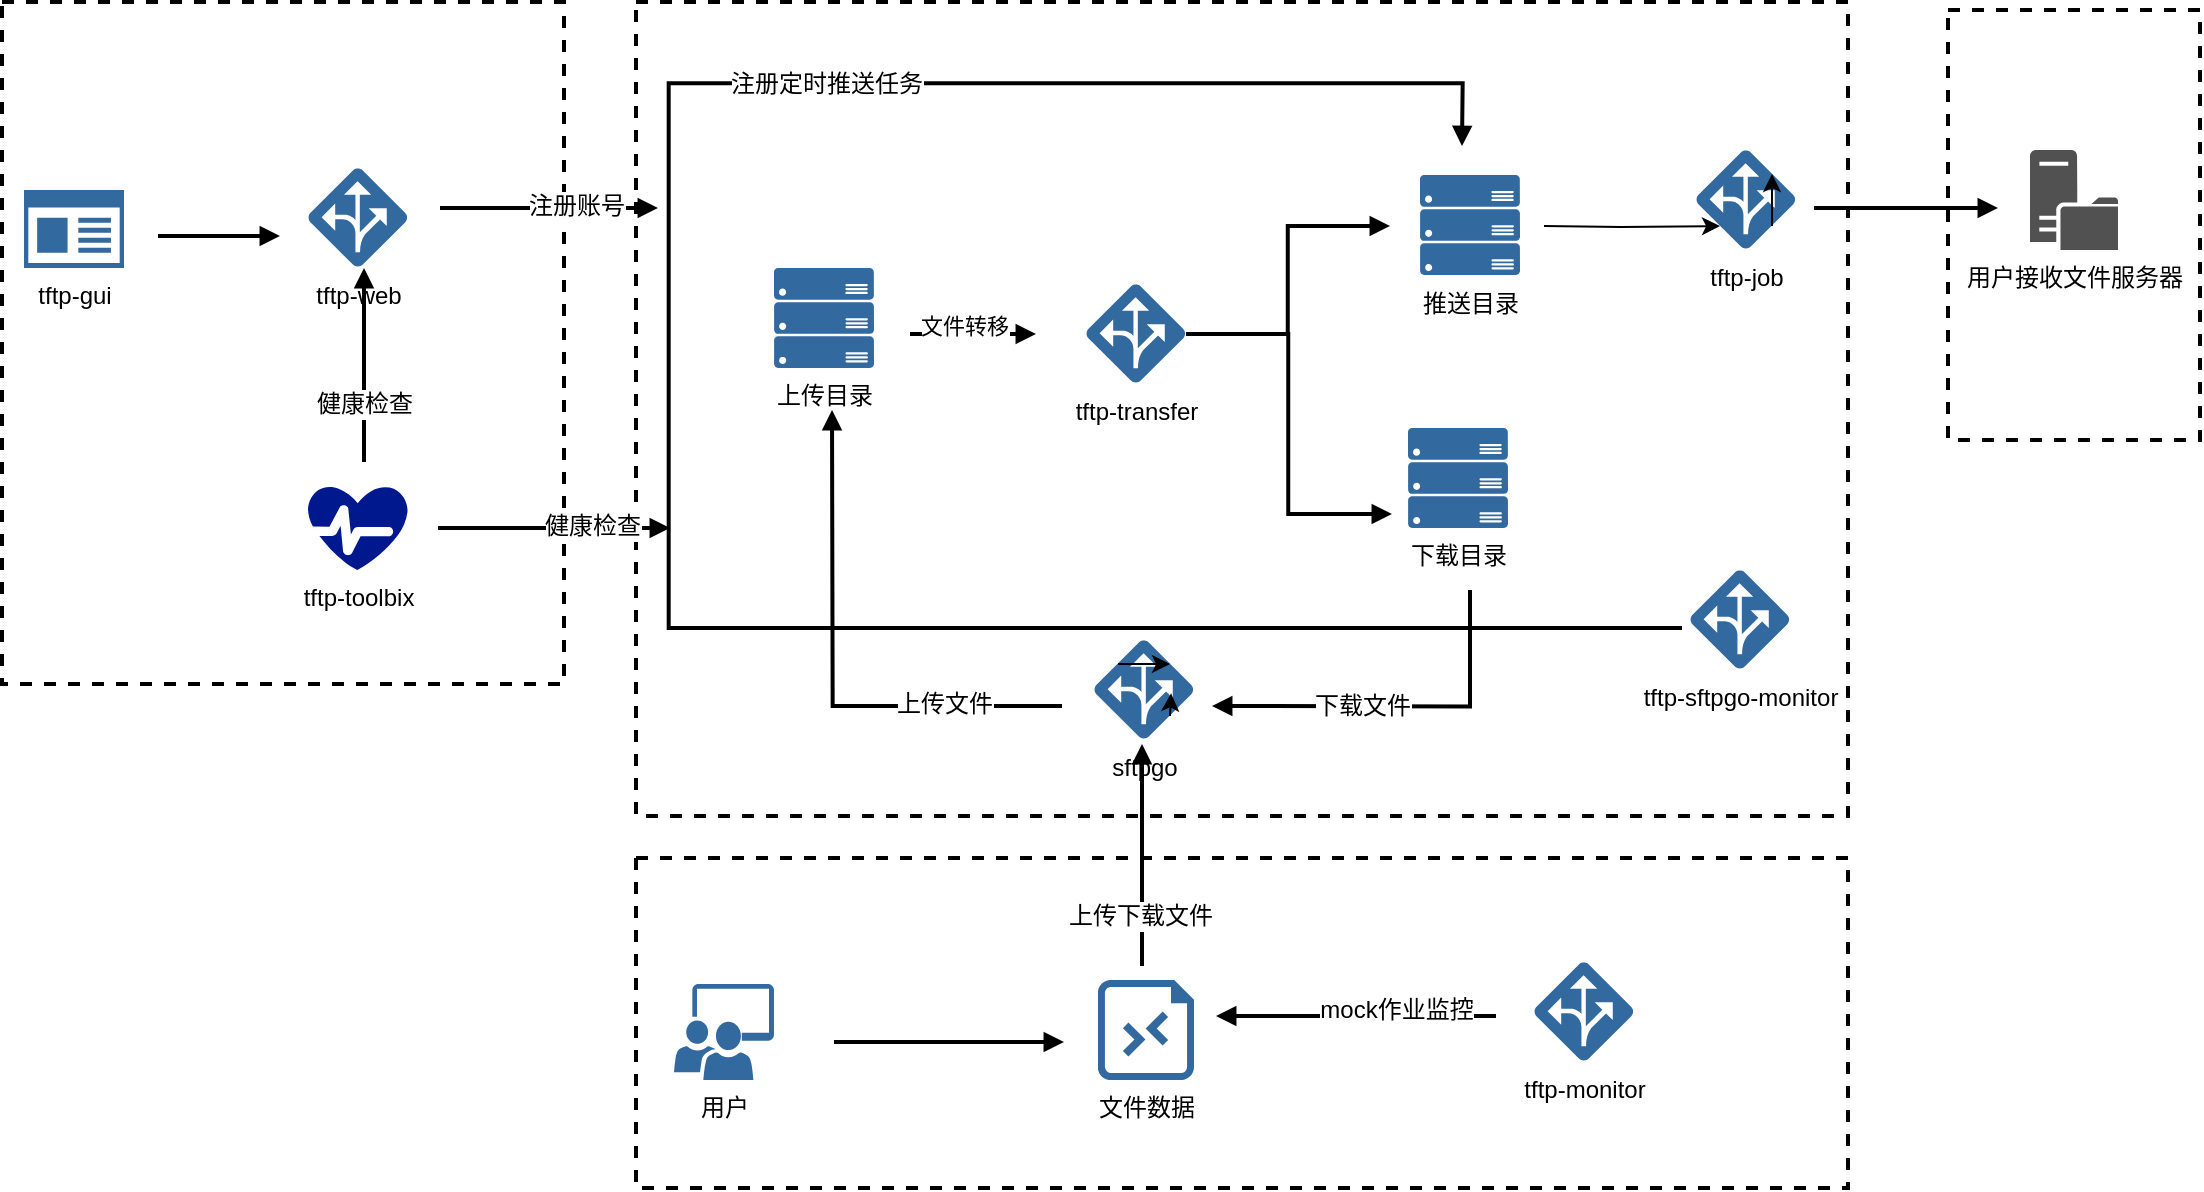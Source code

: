 <mxfile version="24.7.12">
  <diagram name="Page-1" id="XfQnMjo7J4mWLPELLFrW">
    <mxGraphModel dx="1620" dy="823" grid="0" gridSize="10" guides="1" tooltips="1" connect="1" arrows="1" fold="1" page="1" pageScale="1" pageWidth="827" pageHeight="1169" math="0" shadow="0">
      <root>
        <mxCell id="0" />
        <mxCell id="1" parent="0" />
        <UserObject label="" tags="Background" id="nstGioj7b0INnl22QBqY-7">
          <mxCell style="vsdxID=1;fillColor=#FFFFFF;gradientColor=none;shape=stencil(nZBRDoQgDERP03+WHsHFe5iISyOCQdT19kIaIxq//Jtp3zTpAFaTaUYNUkwx+F6v1EYD+AUpyRkdKCYFqACrzgf9C352LfuxyWRWg1/yhT/nRE5IsZWuZtCSK8CPeI0e/hF+jV7AJM4PO7KWCyr390bSiNtEtQM=);dashed=1;strokeColor=#000000;strokeWidth=2;spacingTop=-3;spacingBottom=-3;spacingLeft=-3;spacingRight=-3;points=[];labelBackgroundColor=none;rounded=0;html=1;whiteSpace=wrap;" vertex="1" parent="1">
            <mxGeometry x="356" y="15" width="606" height="407" as="geometry" />
          </mxCell>
        </UserObject>
        <UserObject label="" tags="Background" id="nstGioj7b0INnl22QBqY-8">
          <mxCell style="vsdxID=2;fillColor=#FFFFFF;gradientColor=none;shape=stencil(nZBRDoQgDERP03+WHsHFe5iISyOCQdT19kIaIxq//Jtp3zTpAFaTaUYNUkwx+F6v1EYD+AUpyRkdKCYFqACrzgf9C352LfuxyWRWg1/yhT/nRE5IsZWuZtCSK8CPeI0e/hF+jV7AJM4PO7KWCyr390bSiNtEtQM=);dashed=1;strokeColor=#000000;strokeWidth=2;spacingTop=-3;spacingBottom=-3;spacingLeft=-3;spacingRight=-3;points=[];labelBackgroundColor=none;rounded=0;html=1;whiteSpace=wrap;" vertex="1" parent="1">
            <mxGeometry x="1012" y="19" width="126" height="215" as="geometry" />
          </mxCell>
        </UserObject>
        <UserObject label="" tags="Background" id="nstGioj7b0INnl22QBqY-9">
          <mxCell style="vsdxID=3;fillColor=#FFFFFF;gradientColor=none;shape=stencil(nZBRDoQgDERP03+WHsHFe5iISyOCQdT19kIaIxq//Jtp3zTpAFaTaUYNUkwx+F6v1EYD+AUpyRkdKCYFqACrzgf9C352LfuxyWRWg1/yhT/nRE5IsZWuZtCSK8CPeI0e/hF+jV7AJM4PO7KWCyr390bSiNtEtQM=);dashed=1;strokeColor=#000000;strokeWidth=2;spacingTop=-3;spacingBottom=-3;spacingLeft=-3;spacingRight=-3;points=[];labelBackgroundColor=none;rounded=0;html=1;whiteSpace=wrap;" vertex="1" parent="1">
            <mxGeometry x="356" y="443" width="606" height="165" as="geometry" />
          </mxCell>
        </UserObject>
        <UserObject label="" tags="Background" id="nstGioj7b0INnl22QBqY-10">
          <mxCell style="vsdxID=4;fillColor=#FFFFFF;gradientColor=none;shape=stencil(nZBRDoQgDERP03+WHsHFe5iISyOCQdT19kIaIxq//Jtp3zTpAFaTaUYNUkwx+F6v1EYD+AUpyRkdKCYFqACrzgf9C352LfuxyWRWg1/yhT/nRE5IsZWuZtCSK8CPeI0e/hF+jV7AJM4PO7KWCyr390bSiNtEtQM=);dashed=1;strokeColor=#000000;strokeWidth=2;spacingTop=-3;spacingBottom=-3;spacingLeft=-3;spacingRight=-3;points=[];labelBackgroundColor=none;rounded=0;html=1;whiteSpace=wrap;" vertex="1" parent="1">
            <mxGeometry x="39" y="15" width="281" height="341" as="geometry" />
          </mxCell>
        </UserObject>
        <UserObject label="" tags="Background" id="nstGioj7b0INnl22QBqY-26">
          <mxCell style="vsdxID=20;edgeStyle=none;startArrow=none;endArrow=block;startSize=5;endSize=5;strokeWidth=2;spacingTop=0;spacingBottom=0;spacingLeft=0;spacingRight=0;verticalAlign=middle;html=1;labelBackgroundColor=#ffffff;rounded=0;" edge="1" parent="1">
            <mxGeometry relative="1" as="geometry">
              <mxPoint x="-31" y="102" as="offset" />
              <Array as="points">
                <mxPoint x="523.2" y="181" />
                <mxPoint x="523.2" y="181" />
              </Array>
              <mxPoint x="493" y="181" as="sourcePoint" />
              <mxPoint x="556" y="181" as="targetPoint" />
            </mxGeometry>
          </mxCell>
        </UserObject>
        <mxCell id="nstGioj7b0INnl22QBqY-73" value="文件转移" style="edgeLabel;html=1;align=center;verticalAlign=middle;resizable=0;points=[];" vertex="1" connectable="0" parent="nstGioj7b0INnl22QBqY-26">
          <mxGeometry x="-0.143" y="4" relative="1" as="geometry">
            <mxPoint as="offset" />
          </mxGeometry>
        </mxCell>
        <UserObject label="&lt;div style=&quot;font-size: 1px&quot;&gt;&lt;p style=&quot;text-align:center;margin-left:0;margin-right:0;margin-top:0px;margin-bottom:0px;text-indent:0;vertical-align:middle;direction:ltr;&quot;&gt;&lt;font style=&quot;font-size:12px;font-family:0;color:#000000;direction:ltr;letter-spacing:0px;line-height:120%;opacity:1&quot;&gt;下载文件&lt;/font&gt;&lt;/p&gt;&lt;/div&gt;" tags="Background" id="nstGioj7b0INnl22QBqY-27">
          <mxCell style="vsdxID=21;edgeStyle=none;startArrow=none;endArrow=block;startSize=5;endSize=5;strokeWidth=2;spacingTop=0;spacingBottom=0;spacingLeft=0;spacingRight=0;verticalAlign=middle;html=1;labelBackgroundColor=#ffffff;rounded=0;align=center;" edge="1" parent="1">
            <mxGeometry relative="1" as="geometry">
              <mxPoint x="-19" as="offset" />
              <Array as="points">
                <mxPoint x="773" y="367.25" />
              </Array>
              <mxPoint x="773" y="309" as="sourcePoint" />
              <mxPoint x="644" y="367" as="targetPoint" />
            </mxGeometry>
          </mxCell>
        </UserObject>
        <UserObject label="&lt;div style=&quot;font-size: 1px&quot;&gt;&lt;p style=&quot;text-align:center;margin-left:0;margin-right:0;margin-top:0px;margin-bottom:0px;text-indent:0;vertical-align:middle;direction:ltr;&quot;&gt;&lt;font style=&quot;font-size:12px;font-family:0;color:#000000;direction:ltr;letter-spacing:0px;line-height:120%;opacity:1&quot;&gt;mock作业监控&lt;/font&gt;&lt;/p&gt;&lt;/div&gt;" tags="Background" id="nstGioj7b0INnl22QBqY-28">
          <mxCell style="vsdxID=22;edgeStyle=none;startArrow=none;endArrow=block;startSize=5;endSize=5;strokeWidth=2;spacingTop=0;spacingBottom=0;spacingLeft=0;spacingRight=0;verticalAlign=middle;html=1;labelBackgroundColor=#ffffff;rounded=0;align=center;" edge="1" parent="1">
            <mxGeometry relative="1" as="geometry">
              <mxPoint x="20" y="-3" as="offset" />
              <Array as="points">
                <mxPoint x="714.69" y="522" />
                <mxPoint x="714.69" y="522" />
              </Array>
              <mxPoint x="786" y="522" as="sourcePoint" />
              <mxPoint x="646" y="522" as="targetPoint" />
            </mxGeometry>
          </mxCell>
        </UserObject>
        <UserObject label="" tags="Background" id="nstGioj7b0INnl22QBqY-29">
          <mxCell style="vsdxID=26;edgeStyle=none;startArrow=none;endArrow=block;startSize=5;endSize=5;strokeWidth=2;spacingTop=0;spacingBottom=0;spacingLeft=0;spacingRight=0;verticalAlign=middle;html=1;labelBackgroundColor=#ffffff;rounded=0;" edge="1" parent="1">
            <mxGeometry relative="1" as="geometry">
              <mxPoint x="-52" y="146" as="offset" />
              <Array as="points">
                <mxPoint x="682.13" y="181" />
                <mxPoint x="682.13" y="271" />
              </Array>
              <mxPoint x="631" y="181" as="sourcePoint" />
              <mxPoint x="734" y="271" as="targetPoint" />
            </mxGeometry>
          </mxCell>
        </UserObject>
        <UserObject label="&lt;div style=&quot;font-size: 1px&quot;&gt;&lt;p style=&quot;text-align:center;margin-left:0;margin-right:0;margin-top:0px;margin-bottom:0px;text-indent:0;vertical-align:middle;direction:ltr;&quot;&gt;&lt;font style=&quot;font-size:12px;font-family:0;color:#000000;direction:ltr;letter-spacing:0px;line-height:120%;opacity:1&quot;&gt;上传文件&lt;/font&gt;&lt;/p&gt;&lt;/div&gt;" tags="Background" id="nstGioj7b0INnl22QBqY-30">
          <mxCell style="vsdxID=30;edgeStyle=none;startArrow=none;endArrow=block;startSize=5;endSize=5;strokeWidth=2;spacingTop=0;spacingBottom=0;spacingLeft=0;spacingRight=0;verticalAlign=middle;html=1;labelBackgroundColor=#ffffff;rounded=0;align=center;" edge="1" parent="1">
            <mxGeometry relative="1" as="geometry">
              <mxPoint x="56" y="16" as="offset" />
              <Array as="points">
                <mxPoint x="454.33" y="367" />
              </Array>
              <mxPoint x="569" y="367" as="sourcePoint" />
              <mxPoint x="454" y="219" as="targetPoint" />
            </mxGeometry>
          </mxCell>
        </UserObject>
        <UserObject label="&lt;div style=&quot;font-size: 1px&quot;&gt;&lt;p style=&quot;text-align:center;margin-left:0;margin-right:0;margin-top:0px;margin-bottom:0px;text-indent:0;vertical-align:middle;direction:ltr;&quot;&gt;&lt;font style=&quot;font-size:12px;font-family:0;color:#000000;direction:ltr;letter-spacing:0px;line-height:120%;opacity:1&quot;&gt;上传下载文件&lt;/font&gt;&lt;/p&gt;&lt;/div&gt;" tags="Background" id="nstGioj7b0INnl22QBqY-31">
          <mxCell style="vsdxID=23;edgeStyle=none;startArrow=none;endArrow=block;startSize=5;endSize=5;strokeWidth=2;spacingTop=0;spacingBottom=0;spacingLeft=0;spacingRight=0;verticalAlign=middle;html=1;labelBackgroundColor=#ffffff;rounded=0;align=center;exitX=0.506;exitY=0;exitDx=0;exitDy=0;exitPerimeter=0;entryX=0.506;entryY=1;entryDx=0;entryDy=0;entryPerimeter=0;" edge="1" parent="1">
            <mxGeometry relative="1" as="geometry">
              <mxPoint x="-1" y="30" as="offset" />
              <Array as="points">
                <mxPoint x="609" y="441.75" />
                <mxPoint x="609" y="441.75" />
              </Array>
              <mxPoint x="609.0" y="497" as="sourcePoint" />
              <mxPoint x="609.0" y="386" as="targetPoint" />
            </mxGeometry>
          </mxCell>
        </UserObject>
        <UserObject label="" tags="Background" id="nstGioj7b0INnl22QBqY-33">
          <mxCell style="vsdxID=25;edgeStyle=none;startArrow=none;endArrow=block;startSize=5;endSize=5;strokeWidth=2;spacingTop=0;spacingBottom=0;spacingLeft=0;spacingRight=0;verticalAlign=middle;html=1;labelBackgroundColor=#ffffff;rounded=0;exitX=1;exitY=0.662;exitDx=0;exitDy=0;exitPerimeter=0;entryX=0;entryY=0.5;entryDx=0;entryDy=0;entryPerimeter=0;" edge="1" parent="1">
            <mxGeometry relative="1" as="geometry">
              <mxPoint x="-58" y="102" as="offset" />
              <Array as="points">
                <mxPoint x="511.35" y="535" />
                <mxPoint x="511.35" y="535" />
              </Array>
              <mxPoint x="455" y="535" as="sourcePoint" />
              <mxPoint x="570" y="535" as="targetPoint" />
            </mxGeometry>
          </mxCell>
        </UserObject>
        <mxCell id="nstGioj7b0INnl22QBqY-34" vertex="1" parent="1">
          <mxGeometry x="367" y="118" as="geometry" />
        </mxCell>
        <UserObject label="&lt;div style=&quot;font-size: 1px&quot;&gt;&lt;p style=&quot;text-align:center;margin-left:0;margin-right:0;margin-top:0px;margin-bottom:0px;text-indent:0;vertical-align:middle;direction:ltr;&quot;&gt;&lt;font style=&quot;font-size:12px;font-family:0;color:#000000;direction:ltr;letter-spacing:0px;line-height:120%;opacity:1&quot;&gt;注册账号&lt;/font&gt;&lt;/p&gt;&lt;/div&gt;" tags="Background" id="nstGioj7b0INnl22QBqY-35">
          <mxCell style="vsdxID=27;edgeStyle=none;startArrow=none;endArrow=block;startSize=5;endSize=5;strokeWidth=2;spacingTop=0;spacingBottom=0;spacingLeft=0;spacingRight=0;verticalAlign=middle;html=1;labelBackgroundColor=#ffffff;rounded=0;align=center;exitX=1;exitY=0.538;exitDx=0;exitDy=0;exitPerimeter=0;" edge="1" parent="1" target="nstGioj7b0INnl22QBqY-34">
            <mxGeometry relative="1" as="geometry">
              <mxPoint x="13" y="-1" as="offset" />
              <Array as="points">
                <mxPoint x="311.16" y="118" />
                <mxPoint x="311.16" y="118" />
              </Array>
              <mxPoint x="258" y="118.0" as="sourcePoint" />
            </mxGeometry>
          </mxCell>
        </UserObject>
        <mxCell id="nstGioj7b0INnl22QBqY-36" vertex="1" parent="1">
          <mxGeometry x="631" y="181" as="geometry" />
        </mxCell>
        <UserObject label="" tags="Background" id="nstGioj7b0INnl22QBqY-37">
          <mxCell style="vsdxID=28;edgeStyle=none;startArrow=none;endArrow=block;startSize=5;endSize=5;strokeWidth=2;spacingTop=0;spacingBottom=0;spacingLeft=0;spacingRight=0;verticalAlign=middle;html=1;labelBackgroundColor=#ffffff;rounded=0;entryX=0;entryY=0.5;entryDx=0;entryDy=0;entryPerimeter=0;" edge="1" parent="1" source="nstGioj7b0INnl22QBqY-36">
            <mxGeometry relative="1" as="geometry">
              <mxPoint x="-51" y="74" as="offset" />
              <Array as="points">
                <mxPoint x="681.88" y="181" />
                <mxPoint x="681.88" y="127" />
              </Array>
              <mxPoint x="733" y="127" as="targetPoint" />
            </mxGeometry>
          </mxCell>
        </UserObject>
        <mxCell id="nstGioj7b0INnl22QBqY-38" vertex="1" parent="1">
          <mxGeometry x="1037" y="118" as="geometry" />
        </mxCell>
        <UserObject label="" tags="Background" id="nstGioj7b0INnl22QBqY-39">
          <mxCell style="vsdxID=29;edgeStyle=none;startArrow=none;endArrow=block;startSize=5;endSize=5;strokeWidth=2;spacingTop=0;spacingBottom=0;spacingLeft=0;spacingRight=0;verticalAlign=middle;html=1;labelBackgroundColor=#ffffff;rounded=0;exitX=1;exitY=0.538;exitDx=0;exitDy=0;exitPerimeter=0;" edge="1" parent="1" target="nstGioj7b0INnl22QBqY-38">
            <mxGeometry relative="1" as="geometry">
              <mxPoint x="-46" y="102" as="offset" />
              <Array as="points">
                <mxPoint x="988.24" y="118" />
                <mxPoint x="988.24" y="118" />
              </Array>
              <mxPoint x="945" y="118.0" as="sourcePoint" />
            </mxGeometry>
          </mxCell>
        </UserObject>
        <mxCell id="nstGioj7b0INnl22QBqY-40" vertex="1" parent="1">
          <mxGeometry x="879" y="328" as="geometry" />
        </mxCell>
        <UserObject label="&lt;div style=&quot;font-size: 1px&quot;&gt;&lt;p style=&quot;text-align:center;margin-left:0;margin-right:0;margin-top:0px;margin-bottom:0px;text-indent:0;vertical-align:middle;direction:ltr;&quot;&gt;&lt;font style=&quot;font-size:12px;font-family:0;color:#000000;direction:ltr;letter-spacing:0px;line-height:120%;opacity:1&quot;&gt;注册定时推送任务&lt;br/&gt;&lt;/font&gt;&lt;/p&gt;&lt;/div&gt;" tags="Background" id="nstGioj7b0INnl22QBqY-41">
          <mxCell style="vsdxID=31;edgeStyle=none;startArrow=none;endArrow=block;startSize=5;endSize=5;strokeWidth=2;spacingTop=0;spacingBottom=0;spacingLeft=0;spacingRight=0;verticalAlign=middle;html=1;labelBackgroundColor=#ffffff;rounded=0;align=center;entryX=0.468;entryY=0;entryDx=0;entryDy=0;entryPerimeter=0;" edge="1" parent="1" source="nstGioj7b0INnl22QBqY-40">
            <mxGeometry relative="1" as="geometry">
              <mxPoint x="79" y="-175" as="offset" />
              <Array as="points">
                <mxPoint x="372.34" y="328" />
                <mxPoint x="372.34" y="55.67" />
                <mxPoint x="769.33" y="55.67" />
              </Array>
              <mxPoint x="769" y="87" as="targetPoint" />
            </mxGeometry>
          </mxCell>
        </UserObject>
        <mxCell id="nstGioj7b0INnl22QBqY-42" vertex="1" parent="1">
          <mxGeometry x="373" y="278" as="geometry" />
        </mxCell>
        <UserObject label="&lt;div style=&quot;font-size: 1px&quot;&gt;&lt;p style=&quot;text-align:center;margin-left:0;margin-right:0;margin-top:0px;margin-bottom:0px;text-indent:0;vertical-align:middle;direction:ltr;&quot;&gt;&lt;font style=&quot;font-size:12px;font-family:0;color:#000000;direction:ltr;letter-spacing:0px;line-height:120%;opacity:1&quot;&gt;健康检查&lt;/font&gt;&lt;/p&gt;&lt;/div&gt;" tags="Background" id="nstGioj7b0INnl22QBqY-43">
          <mxCell style="vsdxID=32;edgeStyle=none;startArrow=none;endArrow=block;startSize=5;endSize=5;strokeWidth=2;spacingTop=0;spacingBottom=0;spacingLeft=0;spacingRight=0;verticalAlign=middle;html=1;labelBackgroundColor=#ffffff;rounded=0;align=center;exitX=1;exitY=0.508;exitDx=0;exitDy=0;exitPerimeter=0;" edge="1" parent="1" target="nstGioj7b0INnl22QBqY-42">
            <mxGeometry relative="1" as="geometry">
              <mxPoint x="19" y="-1" as="offset" />
              <Array as="points">
                <mxPoint x="314.75" y="278" />
                <mxPoint x="314.75" y="278" />
              </Array>
              <mxPoint x="257.0" y="278" as="sourcePoint" />
            </mxGeometry>
          </mxCell>
        </UserObject>
        <mxCell id="nstGioj7b0INnl22QBqY-44" vertex="1" parent="1">
          <mxGeometry x="178" y="132" as="geometry" />
        </mxCell>
        <UserObject label="" tags="Background" id="nstGioj7b0INnl22QBqY-45">
          <mxCell style="vsdxID=33;edgeStyle=none;startArrow=none;endArrow=block;startSize=5;endSize=5;strokeWidth=2;spacingTop=0;spacingBottom=0;spacingLeft=0;spacingRight=0;verticalAlign=middle;html=1;labelBackgroundColor=#ffffff;rounded=0;exitX=1;exitY=0.628;exitDx=0;exitDy=0;exitPerimeter=0;" edge="1" parent="1" target="nstGioj7b0INnl22QBqY-44">
            <mxGeometry relative="1" as="geometry">
              <mxPoint x="-30" y="102" as="offset" />
              <Array as="points">
                <mxPoint x="147.88" y="132" />
                <mxPoint x="147.88" y="132" />
              </Array>
              <mxPoint x="117.0" y="132" as="sourcePoint" />
            </mxGeometry>
          </mxCell>
        </UserObject>
        <UserObject label="&lt;div style=&quot;font-size: 1px&quot;&gt;&lt;p style=&quot;text-align:center;margin-left:0;margin-right:0;margin-top:0px;margin-bottom:0px;text-indent:0;vertical-align:middle;direction:ltr;&quot;&gt;&lt;font style=&quot;font-size:12px;font-family:0;color:#000000;direction:ltr;letter-spacing:0px;line-height:120%;opacity:1&quot;&gt;健康检查&lt;/font&gt;&lt;/p&gt;&lt;/div&gt;" tags="Background" id="nstGioj7b0INnl22QBqY-46">
          <mxCell style="vsdxID=34;edgeStyle=none;startArrow=none;endArrow=block;startSize=5;endSize=5;strokeWidth=2;spacingTop=0;spacingBottom=0;spacingLeft=0;spacingRight=0;verticalAlign=middle;html=1;labelBackgroundColor=#ffffff;rounded=0;align=center;exitX=0.507;exitY=0;exitDx=0;exitDy=0;exitPerimeter=0;entryX=0.506;entryY=1;entryDx=0;entryDy=0;entryPerimeter=0;" edge="1" parent="1">
            <mxGeometry relative="1" as="geometry">
              <mxPoint y="19" as="offset" />
              <Array as="points">
                <mxPoint x="220" y="196.33" />
                <mxPoint x="220" y="196.33" />
              </Array>
              <mxPoint x="220" y="245" as="sourcePoint" />
              <mxPoint x="220" y="148.0" as="targetPoint" />
            </mxGeometry>
          </mxCell>
        </UserObject>
        <mxCell id="nstGioj7b0INnl22QBqY-49" value="tftp-toolbix" style="sketch=0;aspect=fixed;pointerEvents=1;shadow=0;dashed=0;html=1;strokeColor=none;labelPosition=center;verticalLabelPosition=bottom;verticalAlign=top;align=center;fillColor=#00188D;shape=mxgraph.azure.health_monitoring" vertex="1" parent="1">
          <mxGeometry x="192" y="257" width="50" height="42" as="geometry" />
        </mxCell>
        <mxCell id="nstGioj7b0INnl22QBqY-50" value="用户接收文件服务器" style="sketch=0;pointerEvents=1;shadow=0;dashed=0;html=1;strokeColor=none;labelPosition=center;verticalLabelPosition=bottom;verticalAlign=top;align=center;fillColor=#515151;shape=mxgraph.mscae.system_center.distribution_point" vertex="1" parent="1">
          <mxGeometry x="1053" y="89" width="44" height="50" as="geometry" />
        </mxCell>
        <mxCell id="nstGioj7b0INnl22QBqY-52" value="上传目录" style="sketch=0;aspect=fixed;pointerEvents=1;shadow=0;dashed=0;html=1;strokeColor=none;labelPosition=center;verticalLabelPosition=bottom;verticalAlign=top;align=center;fillColor=#32699e;shape=mxgraph.azure.server_rack" vertex="1" parent="1">
          <mxGeometry x="425" y="148" width="50" height="50" as="geometry" />
        </mxCell>
        <mxCell id="nstGioj7b0INnl22QBqY-53" value="文件数据" style="sketch=0;aspect=fixed;pointerEvents=1;shadow=0;dashed=0;html=1;strokeColor=none;labelPosition=center;verticalLabelPosition=bottom;verticalAlign=top;align=center;shape=mxgraph.azure.rdp_remoting_file;fillColor=#32699e;" vertex="1" parent="1">
          <mxGeometry x="587" y="504" width="48" height="50" as="geometry" />
        </mxCell>
        <mxCell id="nstGioj7b0INnl22QBqY-55" value="用户" style="sketch=0;pointerEvents=1;shadow=0;dashed=0;html=1;strokeColor=none;labelPosition=center;verticalLabelPosition=bottom;verticalAlign=top;align=center;fillColor=#32699e;shape=mxgraph.mscae.intune.groups" vertex="1" parent="1">
          <mxGeometry x="375" y="506" width="50" height="48" as="geometry" />
        </mxCell>
        <mxCell id="nstGioj7b0INnl22QBqY-56" value="tftp-gui&lt;div&gt;&lt;br&gt;&lt;/div&gt;" style="sketch=0;aspect=fixed;pointerEvents=1;shadow=0;dashed=0;html=1;strokeColor=none;labelPosition=center;verticalLabelPosition=bottom;verticalAlign=top;align=center;fillColor=#32699e;shape=mxgraph.mscae.enterprise.app_generic" vertex="1" parent="1">
          <mxGeometry x="50" y="109" width="50" height="39" as="geometry" />
        </mxCell>
        <mxCell id="nstGioj7b0INnl22QBqY-57" value="tftp-web" style="sketch=0;pointerEvents=1;shadow=0;dashed=0;html=1;strokeColor=none;labelPosition=center;verticalLabelPosition=bottom;verticalAlign=top;align=center;fillColor=#32699e;shape=mxgraph.mscae.oms.wire_data" vertex="1" parent="1">
          <mxGeometry x="192" y="98" width="50" height="50" as="geometry" />
        </mxCell>
        <mxCell id="nstGioj7b0INnl22QBqY-58" value="tftp-transfer" style="sketch=0;pointerEvents=1;shadow=0;dashed=0;html=1;strokeColor=none;labelPosition=center;verticalLabelPosition=bottom;verticalAlign=top;align=center;fillColor=#32699e;shape=mxgraph.mscae.oms.wire_data" vertex="1" parent="1">
          <mxGeometry x="581" y="156" width="50" height="50" as="geometry" />
        </mxCell>
        <mxCell id="nstGioj7b0INnl22QBqY-59" value="sftpgo" style="sketch=0;pointerEvents=1;shadow=0;dashed=0;html=1;strokeColor=none;labelPosition=center;verticalLabelPosition=bottom;verticalAlign=top;align=center;fillColor=#32699e;shape=mxgraph.mscae.oms.wire_data" vertex="1" parent="1">
          <mxGeometry x="585" y="334" width="50" height="50" as="geometry" />
        </mxCell>
        <mxCell id="nstGioj7b0INnl22QBqY-60" value="tftp-job" style="sketch=0;pointerEvents=1;shadow=0;dashed=0;html=1;strokeColor=none;labelPosition=center;verticalLabelPosition=bottom;verticalAlign=top;align=center;fillColor=#32699e;shape=mxgraph.mscae.oms.wire_data" vertex="1" parent="1">
          <mxGeometry x="886" y="89" width="50" height="50" as="geometry" />
        </mxCell>
        <mxCell id="nstGioj7b0INnl22QBqY-61" value="tftp-sftpgo-monitor" style="sketch=0;pointerEvents=1;shadow=0;dashed=0;html=1;strokeColor=none;labelPosition=center;verticalLabelPosition=bottom;verticalAlign=top;align=center;fillColor=#32699e;shape=mxgraph.mscae.oms.wire_data" vertex="1" parent="1">
          <mxGeometry x="883" y="299" width="50" height="50" as="geometry" />
        </mxCell>
        <mxCell id="nstGioj7b0INnl22QBqY-62" style="edgeStyle=orthogonalEdgeStyle;rounded=0;orthogonalLoop=1;jettySize=auto;html=1;exitX=0.76;exitY=0.76;exitDx=0;exitDy=0;exitPerimeter=0;entryX=0.771;entryY=0.533;entryDx=0;entryDy=0;entryPerimeter=0;" edge="1" parent="1" source="nstGioj7b0INnl22QBqY-59" target="nstGioj7b0INnl22QBqY-59">
          <mxGeometry relative="1" as="geometry" />
        </mxCell>
        <mxCell id="nstGioj7b0INnl22QBqY-63" value="tftp-monitor" style="sketch=0;pointerEvents=1;shadow=0;dashed=0;html=1;strokeColor=none;labelPosition=center;verticalLabelPosition=bottom;verticalAlign=top;align=center;fillColor=#32699e;shape=mxgraph.mscae.oms.wire_data" vertex="1" parent="1">
          <mxGeometry x="805" y="495" width="50" height="50" as="geometry" />
        </mxCell>
        <mxCell id="nstGioj7b0INnl22QBqY-65" style="edgeStyle=orthogonalEdgeStyle;rounded=0;orthogonalLoop=1;jettySize=auto;html=1;exitX=0.24;exitY=0.24;exitDx=0;exitDy=0;exitPerimeter=0;entryX=0.76;entryY=0.24;entryDx=0;entryDy=0;entryPerimeter=0;" edge="1" parent="1" source="nstGioj7b0INnl22QBqY-59" target="nstGioj7b0INnl22QBqY-59">
          <mxGeometry relative="1" as="geometry" />
        </mxCell>
        <mxCell id="nstGioj7b0INnl22QBqY-68" style="edgeStyle=orthogonalEdgeStyle;rounded=0;orthogonalLoop=1;jettySize=auto;html=1;entryX=0.24;entryY=0.76;entryDx=0;entryDy=0;entryPerimeter=0;" edge="1" parent="1" target="nstGioj7b0INnl22QBqY-60">
          <mxGeometry relative="1" as="geometry">
            <mxPoint x="810" y="127.0" as="sourcePoint" />
          </mxGeometry>
        </mxCell>
        <mxCell id="nstGioj7b0INnl22QBqY-69" style="edgeStyle=orthogonalEdgeStyle;rounded=0;orthogonalLoop=1;jettySize=auto;html=1;exitX=0.76;exitY=0.76;exitDx=0;exitDy=0;exitPerimeter=0;entryX=0.76;entryY=0.24;entryDx=0;entryDy=0;entryPerimeter=0;" edge="1" parent="1" source="nstGioj7b0INnl22QBqY-60" target="nstGioj7b0INnl22QBqY-60">
          <mxGeometry relative="1" as="geometry" />
        </mxCell>
        <mxCell id="nstGioj7b0INnl22QBqY-71" value="推送目录" style="sketch=0;aspect=fixed;pointerEvents=1;shadow=0;dashed=0;html=1;strokeColor=none;labelPosition=center;verticalLabelPosition=bottom;verticalAlign=top;align=center;fillColor=#32699e;shape=mxgraph.azure.server_rack" vertex="1" parent="1">
          <mxGeometry x="748" y="101.5" width="50" height="50" as="geometry" />
        </mxCell>
        <mxCell id="nstGioj7b0INnl22QBqY-72" value="下载目录" style="sketch=0;aspect=fixed;pointerEvents=1;shadow=0;dashed=0;html=1;strokeColor=none;labelPosition=center;verticalLabelPosition=bottom;verticalAlign=top;align=center;fillColor=#32699e;shape=mxgraph.azure.server_rack" vertex="1" parent="1">
          <mxGeometry x="742" y="228" width="50" height="50" as="geometry" />
        </mxCell>
      </root>
    </mxGraphModel>
  </diagram>
</mxfile>
